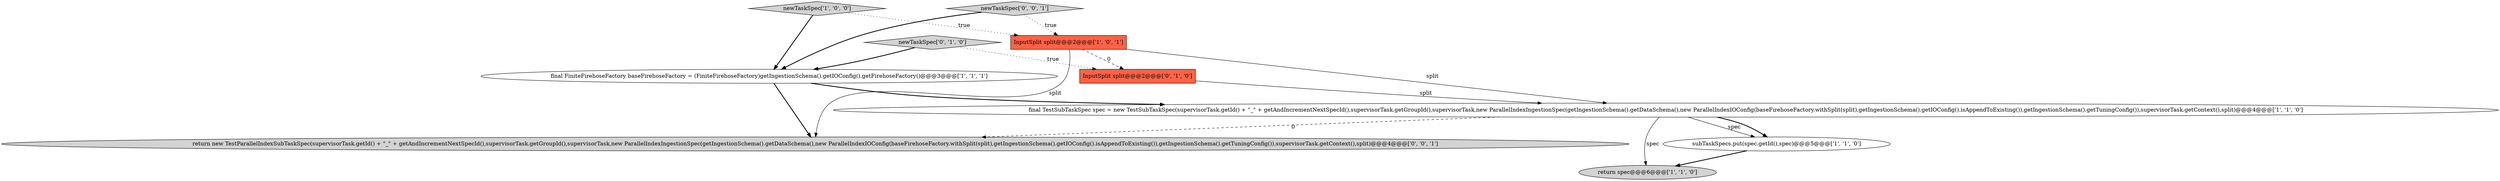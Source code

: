 digraph {
4 [style = filled, label = "subTaskSpecs.put(spec.getId(),spec)@@@5@@@['1', '1', '0']", fillcolor = white, shape = ellipse image = "AAA0AAABBB1BBB"];
5 [style = filled, label = "newTaskSpec['1', '0', '0']", fillcolor = lightgray, shape = diamond image = "AAA0AAABBB1BBB"];
2 [style = filled, label = "return spec@@@6@@@['1', '1', '0']", fillcolor = lightgray, shape = ellipse image = "AAA0AAABBB1BBB"];
9 [style = filled, label = "newTaskSpec['0', '0', '1']", fillcolor = lightgray, shape = diamond image = "AAA0AAABBB3BBB"];
3 [style = filled, label = "InputSplit split@@@2@@@['1', '0', '1']", fillcolor = tomato, shape = box image = "AAA0AAABBB1BBB"];
7 [style = filled, label = "newTaskSpec['0', '1', '0']", fillcolor = lightgray, shape = diamond image = "AAA0AAABBB2BBB"];
0 [style = filled, label = "final FiniteFirehoseFactory baseFirehoseFactory = (FiniteFirehoseFactory)getIngestionSchema().getIOConfig().getFirehoseFactory()@@@3@@@['1', '1', '1']", fillcolor = white, shape = ellipse image = "AAA0AAABBB1BBB"];
1 [style = filled, label = "final TestSubTaskSpec spec = new TestSubTaskSpec(supervisorTask.getId() + \"_\" + getAndIncrementNextSpecId(),supervisorTask.getGroupId(),supervisorTask,new ParallelIndexIngestionSpec(getIngestionSchema().getDataSchema(),new ParallelIndexIOConfig(baseFirehoseFactory.withSplit(split),getIngestionSchema().getIOConfig().isAppendToExisting()),getIngestionSchema().getTuningConfig()),supervisorTask.getContext(),split)@@@4@@@['1', '1', '0']", fillcolor = white, shape = ellipse image = "AAA0AAABBB1BBB"];
8 [style = filled, label = "return new TestParallelIndexSubTaskSpec(supervisorTask.getId() + \"_\" + getAndIncrementNextSpecId(),supervisorTask.getGroupId(),supervisorTask,new ParallelIndexIngestionSpec(getIngestionSchema().getDataSchema(),new ParallelIndexIOConfig(baseFirehoseFactory.withSplit(split),getIngestionSchema().getIOConfig().isAppendToExisting()),getIngestionSchema().getTuningConfig()),supervisorTask.getContext(),split)@@@4@@@['0', '0', '1']", fillcolor = lightgray, shape = ellipse image = "AAA0AAABBB3BBB"];
6 [style = filled, label = "InputSplit split@@@2@@@['0', '1', '0']", fillcolor = tomato, shape = box image = "AAA1AAABBB2BBB"];
9->3 [style = dotted, label="true"];
5->0 [style = bold, label=""];
3->6 [style = dashed, label="0"];
1->2 [style = solid, label="spec"];
1->8 [style = dashed, label="0"];
6->1 [style = solid, label="split"];
0->8 [style = bold, label=""];
9->0 [style = bold, label=""];
3->1 [style = solid, label="split"];
1->4 [style = solid, label="spec"];
7->0 [style = bold, label=""];
0->1 [style = bold, label=""];
4->2 [style = bold, label=""];
1->4 [style = bold, label=""];
5->3 [style = dotted, label="true"];
3->8 [style = solid, label="split"];
7->6 [style = dotted, label="true"];
}

